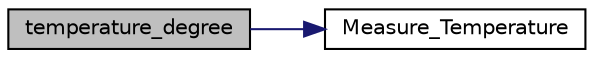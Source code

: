 digraph "temperature_degree"
{
 // LATEX_PDF_SIZE
  edge [fontname="Helvetica",fontsize="10",labelfontname="Helvetica",labelfontsize="10"];
  node [fontname="Helvetica",fontsize="10",shape=record];
  rankdir="LR";
  Node1 [label="temperature_degree",height=0.2,width=0.4,color="black", fillcolor="grey75", style="filled", fontcolor="black",tooltip=" "];
  Node1 -> Node2 [color="midnightblue",fontsize="10",style="solid",fontname="Helvetica"];
  Node2 [label="Measure_Temperature",height=0.2,width=0.4,color="black", fillcolor="white", style="filled",URL="$main_8cpp.html#a33ee2873e0b14ce808d4e45b3338cce7",tooltip=" "];
}

